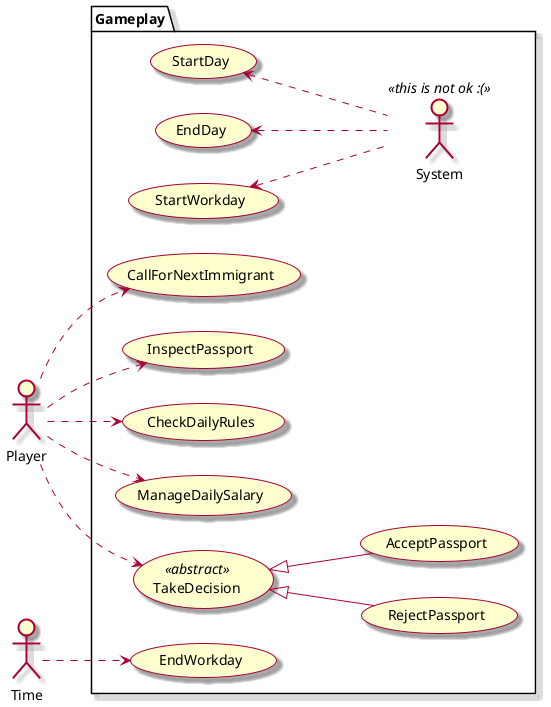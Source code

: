﻿@startuml
skin rose
left to right direction

actor Player
actor Time

package Gameplay{
    usecase CallForNextImmigrant
    usecase AcceptPassport
    usecase RejectPassport
    usecase InspectPassport
    usecase TakeDecision  <<abstract>> 
    usecase EndDay
    usecase StartDay
    usecase StartWorkday
    usecase EndWorkday
    usecase CheckDailyRules
    usecase ManageDailySalary

    AcceptPassport -u-|> TakeDecision
    RejectPassport -u-|> TakeDecision
    
    actor System <<this is not ok :(>>
    
    System .u.> StartWorkday
    System .u.> EndDay
    System .u.> StartDay
}

Player ..> CallForNextImmigrant
Player ..> InspectPassport
Player ..> TakeDecision
Player ..> ManageDailySalary
Player ..> CheckDailyRules

Time ..> EndWorkday


@enduml